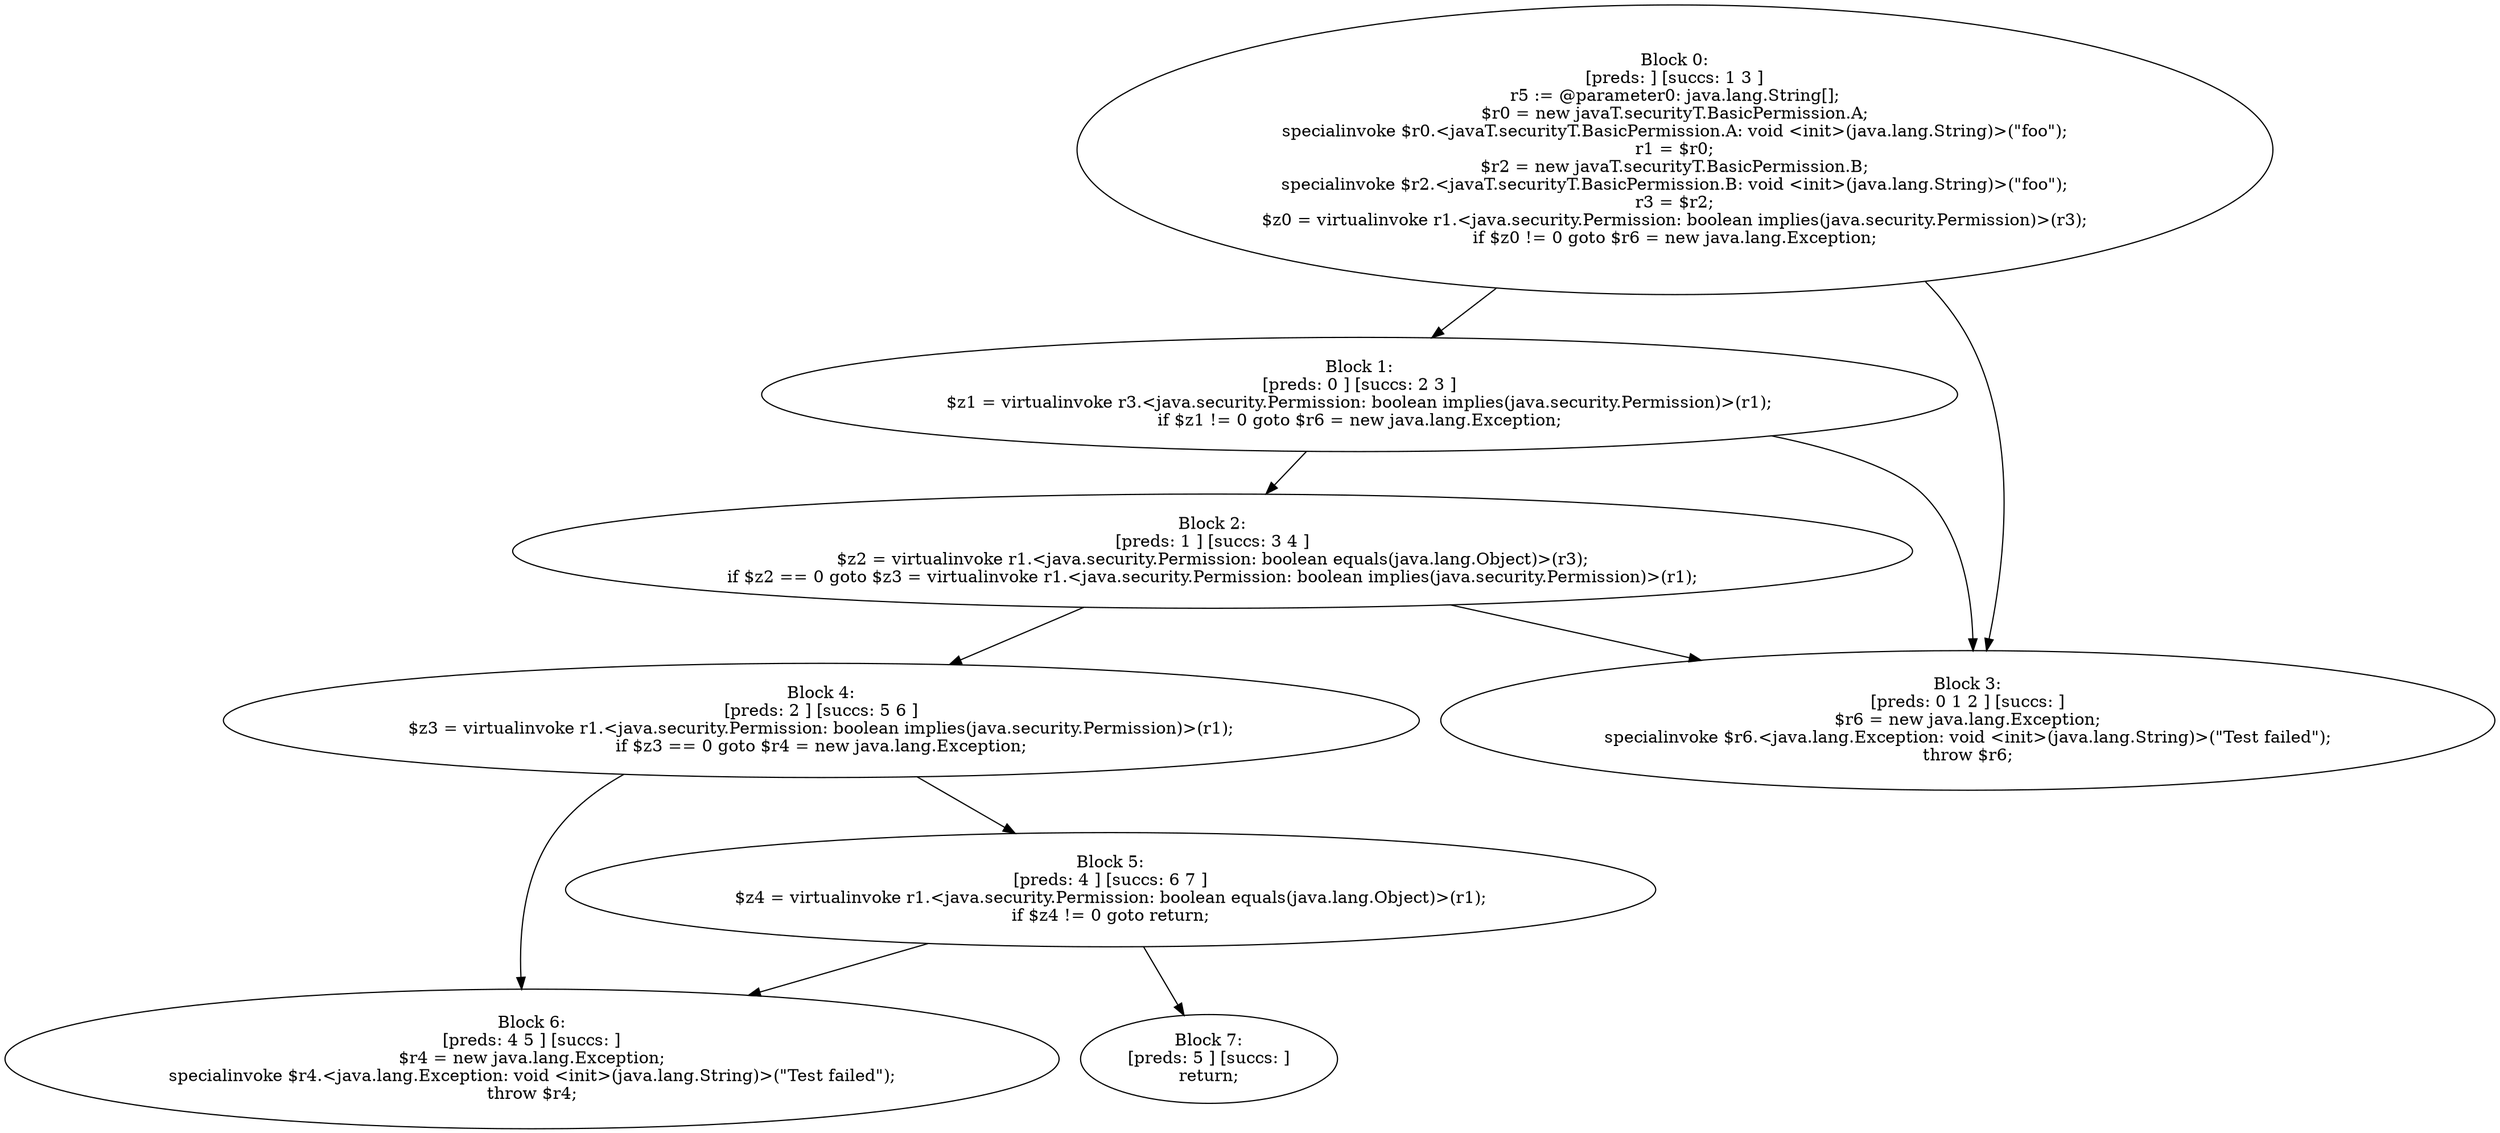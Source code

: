 digraph "unitGraph" {
    "Block 0:
[preds: ] [succs: 1 3 ]
r5 := @parameter0: java.lang.String[];
$r0 = new javaT.securityT.BasicPermission.A;
specialinvoke $r0.<javaT.securityT.BasicPermission.A: void <init>(java.lang.String)>(\"foo\");
r1 = $r0;
$r2 = new javaT.securityT.BasicPermission.B;
specialinvoke $r2.<javaT.securityT.BasicPermission.B: void <init>(java.lang.String)>(\"foo\");
r3 = $r2;
$z0 = virtualinvoke r1.<java.security.Permission: boolean implies(java.security.Permission)>(r3);
if $z0 != 0 goto $r6 = new java.lang.Exception;
"
    "Block 1:
[preds: 0 ] [succs: 2 3 ]
$z1 = virtualinvoke r3.<java.security.Permission: boolean implies(java.security.Permission)>(r1);
if $z1 != 0 goto $r6 = new java.lang.Exception;
"
    "Block 2:
[preds: 1 ] [succs: 3 4 ]
$z2 = virtualinvoke r1.<java.security.Permission: boolean equals(java.lang.Object)>(r3);
if $z2 == 0 goto $z3 = virtualinvoke r1.<java.security.Permission: boolean implies(java.security.Permission)>(r1);
"
    "Block 3:
[preds: 0 1 2 ] [succs: ]
$r6 = new java.lang.Exception;
specialinvoke $r6.<java.lang.Exception: void <init>(java.lang.String)>(\"Test failed\");
throw $r6;
"
    "Block 4:
[preds: 2 ] [succs: 5 6 ]
$z3 = virtualinvoke r1.<java.security.Permission: boolean implies(java.security.Permission)>(r1);
if $z3 == 0 goto $r4 = new java.lang.Exception;
"
    "Block 5:
[preds: 4 ] [succs: 6 7 ]
$z4 = virtualinvoke r1.<java.security.Permission: boolean equals(java.lang.Object)>(r1);
if $z4 != 0 goto return;
"
    "Block 6:
[preds: 4 5 ] [succs: ]
$r4 = new java.lang.Exception;
specialinvoke $r4.<java.lang.Exception: void <init>(java.lang.String)>(\"Test failed\");
throw $r4;
"
    "Block 7:
[preds: 5 ] [succs: ]
return;
"
    "Block 0:
[preds: ] [succs: 1 3 ]
r5 := @parameter0: java.lang.String[];
$r0 = new javaT.securityT.BasicPermission.A;
specialinvoke $r0.<javaT.securityT.BasicPermission.A: void <init>(java.lang.String)>(\"foo\");
r1 = $r0;
$r2 = new javaT.securityT.BasicPermission.B;
specialinvoke $r2.<javaT.securityT.BasicPermission.B: void <init>(java.lang.String)>(\"foo\");
r3 = $r2;
$z0 = virtualinvoke r1.<java.security.Permission: boolean implies(java.security.Permission)>(r3);
if $z0 != 0 goto $r6 = new java.lang.Exception;
"->"Block 1:
[preds: 0 ] [succs: 2 3 ]
$z1 = virtualinvoke r3.<java.security.Permission: boolean implies(java.security.Permission)>(r1);
if $z1 != 0 goto $r6 = new java.lang.Exception;
";
    "Block 0:
[preds: ] [succs: 1 3 ]
r5 := @parameter0: java.lang.String[];
$r0 = new javaT.securityT.BasicPermission.A;
specialinvoke $r0.<javaT.securityT.BasicPermission.A: void <init>(java.lang.String)>(\"foo\");
r1 = $r0;
$r2 = new javaT.securityT.BasicPermission.B;
specialinvoke $r2.<javaT.securityT.BasicPermission.B: void <init>(java.lang.String)>(\"foo\");
r3 = $r2;
$z0 = virtualinvoke r1.<java.security.Permission: boolean implies(java.security.Permission)>(r3);
if $z0 != 0 goto $r6 = new java.lang.Exception;
"->"Block 3:
[preds: 0 1 2 ] [succs: ]
$r6 = new java.lang.Exception;
specialinvoke $r6.<java.lang.Exception: void <init>(java.lang.String)>(\"Test failed\");
throw $r6;
";
    "Block 1:
[preds: 0 ] [succs: 2 3 ]
$z1 = virtualinvoke r3.<java.security.Permission: boolean implies(java.security.Permission)>(r1);
if $z1 != 0 goto $r6 = new java.lang.Exception;
"->"Block 2:
[preds: 1 ] [succs: 3 4 ]
$z2 = virtualinvoke r1.<java.security.Permission: boolean equals(java.lang.Object)>(r3);
if $z2 == 0 goto $z3 = virtualinvoke r1.<java.security.Permission: boolean implies(java.security.Permission)>(r1);
";
    "Block 1:
[preds: 0 ] [succs: 2 3 ]
$z1 = virtualinvoke r3.<java.security.Permission: boolean implies(java.security.Permission)>(r1);
if $z1 != 0 goto $r6 = new java.lang.Exception;
"->"Block 3:
[preds: 0 1 2 ] [succs: ]
$r6 = new java.lang.Exception;
specialinvoke $r6.<java.lang.Exception: void <init>(java.lang.String)>(\"Test failed\");
throw $r6;
";
    "Block 2:
[preds: 1 ] [succs: 3 4 ]
$z2 = virtualinvoke r1.<java.security.Permission: boolean equals(java.lang.Object)>(r3);
if $z2 == 0 goto $z3 = virtualinvoke r1.<java.security.Permission: boolean implies(java.security.Permission)>(r1);
"->"Block 3:
[preds: 0 1 2 ] [succs: ]
$r6 = new java.lang.Exception;
specialinvoke $r6.<java.lang.Exception: void <init>(java.lang.String)>(\"Test failed\");
throw $r6;
";
    "Block 2:
[preds: 1 ] [succs: 3 4 ]
$z2 = virtualinvoke r1.<java.security.Permission: boolean equals(java.lang.Object)>(r3);
if $z2 == 0 goto $z3 = virtualinvoke r1.<java.security.Permission: boolean implies(java.security.Permission)>(r1);
"->"Block 4:
[preds: 2 ] [succs: 5 6 ]
$z3 = virtualinvoke r1.<java.security.Permission: boolean implies(java.security.Permission)>(r1);
if $z3 == 0 goto $r4 = new java.lang.Exception;
";
    "Block 4:
[preds: 2 ] [succs: 5 6 ]
$z3 = virtualinvoke r1.<java.security.Permission: boolean implies(java.security.Permission)>(r1);
if $z3 == 0 goto $r4 = new java.lang.Exception;
"->"Block 5:
[preds: 4 ] [succs: 6 7 ]
$z4 = virtualinvoke r1.<java.security.Permission: boolean equals(java.lang.Object)>(r1);
if $z4 != 0 goto return;
";
    "Block 4:
[preds: 2 ] [succs: 5 6 ]
$z3 = virtualinvoke r1.<java.security.Permission: boolean implies(java.security.Permission)>(r1);
if $z3 == 0 goto $r4 = new java.lang.Exception;
"->"Block 6:
[preds: 4 5 ] [succs: ]
$r4 = new java.lang.Exception;
specialinvoke $r4.<java.lang.Exception: void <init>(java.lang.String)>(\"Test failed\");
throw $r4;
";
    "Block 5:
[preds: 4 ] [succs: 6 7 ]
$z4 = virtualinvoke r1.<java.security.Permission: boolean equals(java.lang.Object)>(r1);
if $z4 != 0 goto return;
"->"Block 6:
[preds: 4 5 ] [succs: ]
$r4 = new java.lang.Exception;
specialinvoke $r4.<java.lang.Exception: void <init>(java.lang.String)>(\"Test failed\");
throw $r4;
";
    "Block 5:
[preds: 4 ] [succs: 6 7 ]
$z4 = virtualinvoke r1.<java.security.Permission: boolean equals(java.lang.Object)>(r1);
if $z4 != 0 goto return;
"->"Block 7:
[preds: 5 ] [succs: ]
return;
";
}
